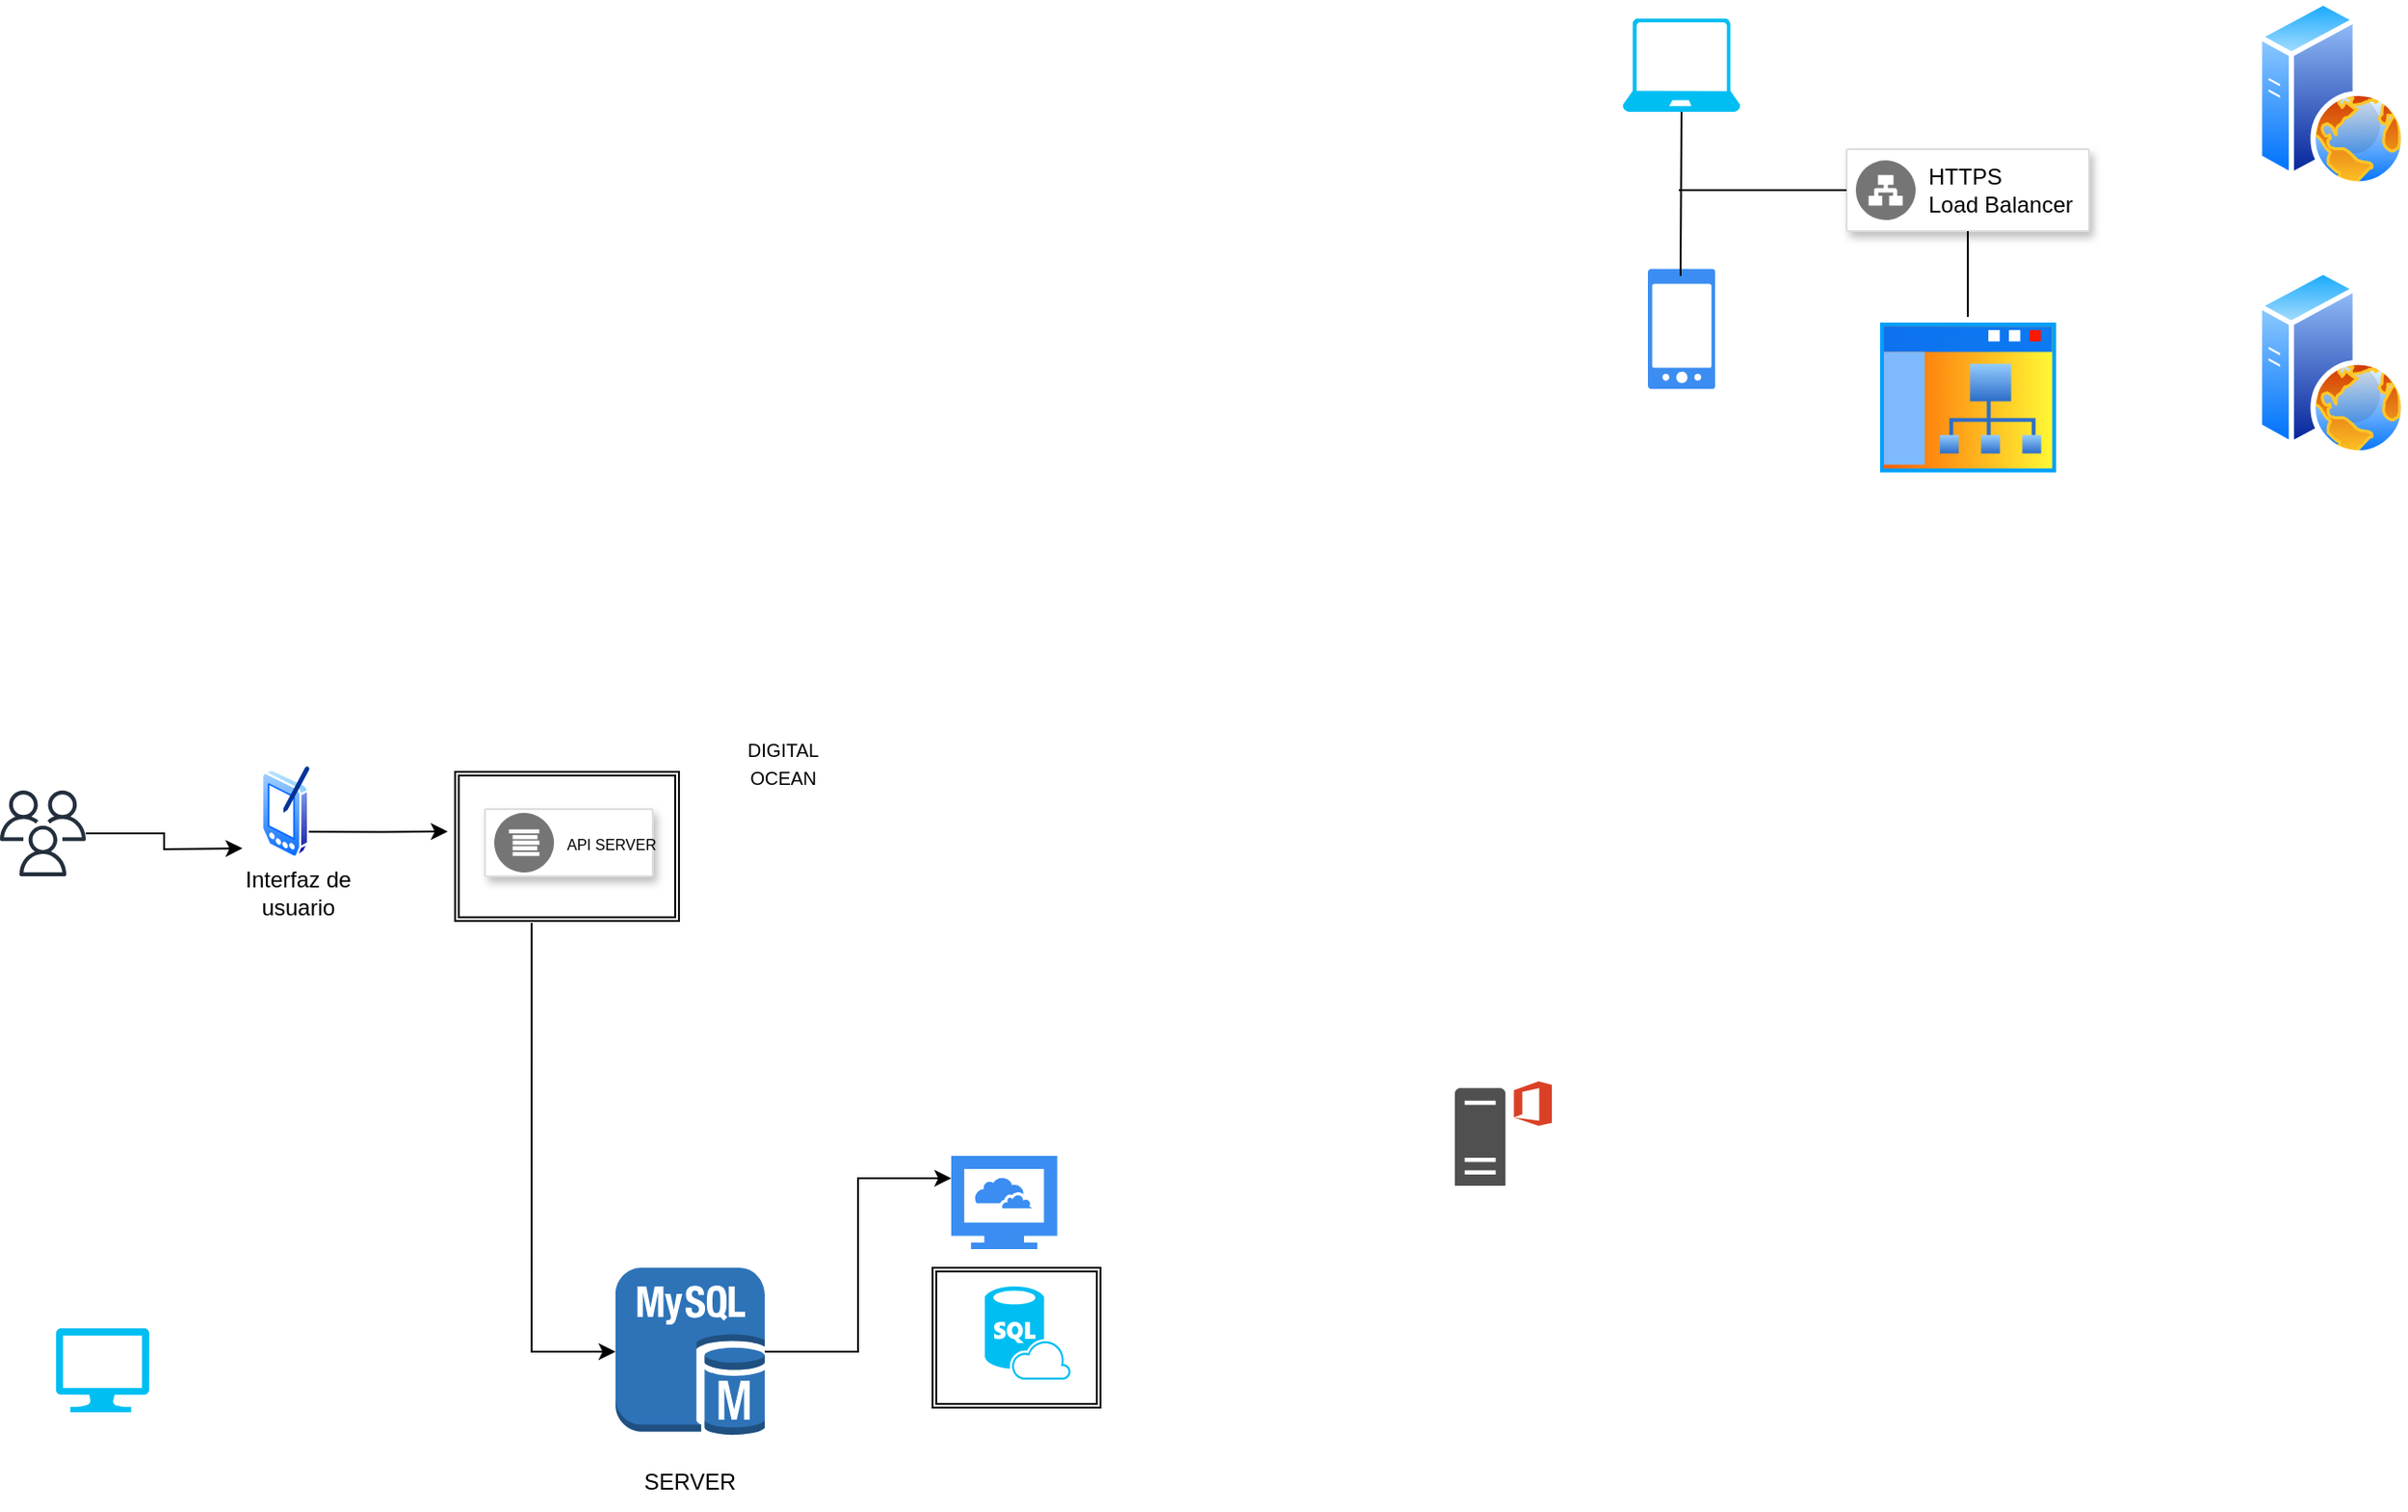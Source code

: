 <mxfile version="22.0.6" type="github">
  <diagram name="Página-1" id="PYHdCMtaZ9K6iWC_R7Uq">
    <mxGraphModel dx="1120" dy="470" grid="1" gridSize="10" guides="1" tooltips="1" connect="1" arrows="1" fold="1" page="1" pageScale="1" pageWidth="827" pageHeight="1169" math="0" shadow="0">
      <root>
        <mxCell id="0" />
        <mxCell id="1" parent="0" />
        <mxCell id="VWmujf-tKI-zSH2csgcB-4" value="" style="sketch=0;outlineConnect=0;fontColor=#232F3E;gradientColor=none;fillColor=#232F3D;strokeColor=none;dashed=0;verticalLabelPosition=bottom;verticalAlign=top;align=center;html=1;fontSize=12;fontStyle=0;aspect=fixed;pointerEvents=1;shape=mxgraph.aws4.users;" parent="1" vertex="1">
          <mxGeometry x="20" y="444" width="46" height="46" as="geometry" />
        </mxCell>
        <mxCell id="VWmujf-tKI-zSH2csgcB-7" value="Interfaz de usuario" style="text;html=1;strokeColor=none;fillColor=none;align=center;verticalAlign=middle;whiteSpace=wrap;rounded=0;" parent="1" vertex="1">
          <mxGeometry x="150" y="484" width="60" height="30" as="geometry" />
        </mxCell>
        <mxCell id="VWmujf-tKI-zSH2csgcB-8" value="" style="sketch=0;pointerEvents=1;shadow=0;dashed=0;html=1;strokeColor=none;fillColor=#505050;labelPosition=center;verticalLabelPosition=bottom;verticalAlign=top;outlineConnect=0;align=center;shape=mxgraph.office.servers.office_web_apps_server;" parent="1" vertex="1">
          <mxGeometry x="800" y="600" width="52" height="56" as="geometry" />
        </mxCell>
        <mxCell id="VWmujf-tKI-zSH2csgcB-13" value="&lt;font style=&quot;font-size: 10px;&quot;&gt;DIGITAL OCEAN&lt;/font&gt;" style="text;html=1;strokeColor=none;fillColor=none;align=center;verticalAlign=middle;whiteSpace=wrap;rounded=0;" parent="1" vertex="1">
          <mxGeometry x="410" y="414" width="60" height="30" as="geometry" />
        </mxCell>
        <mxCell id="VWmujf-tKI-zSH2csgcB-16" value="" style="shape=image;html=1;verticalAlign=top;verticalLabelPosition=bottom;labelBackgroundColor=#ffffff;imageAspect=0;aspect=fixed;image=https://cdn2.iconfinder.com/data/icons/css-vol-1/24/digitalocean-128.png;fillColor=#3333FF;" parent="1" vertex="1">
          <mxGeometry x="370" y="394" width="50" height="50" as="geometry" />
        </mxCell>
        <mxCell id="VWmujf-tKI-zSH2csgcB-19" value="" style="image;aspect=fixed;perimeter=ellipsePerimeter;html=1;align=center;shadow=0;dashed=0;spacingTop=3;image=img/lib/active_directory/pda.svg;" parent="1" vertex="1">
          <mxGeometry x="160" y="430" width="27" height="50" as="geometry" />
        </mxCell>
        <mxCell id="gVTh78AQYbCyY5CRqsvb-1" value="" style="sketch=0;html=1;aspect=fixed;strokeColor=none;shadow=0;fillColor=#3B8DF1;verticalAlign=top;labelPosition=center;verticalLabelPosition=bottom;shape=mxgraph.gcp2.phone_android" parent="1" vertex="1">
          <mxGeometry x="903.5" y="164.29" width="36" height="64.29" as="geometry" />
        </mxCell>
        <mxCell id="VWmujf-tKI-zSH2csgcB-20" value="" style="strokeColor=#dddddd;shadow=1;strokeWidth=1;rounded=1;absoluteArcSize=1;arcSize=2;" parent="1" vertex="1">
          <mxGeometry x="280" y="454" width="90" height="36" as="geometry" />
        </mxCell>
        <mxCell id="VWmujf-tKI-zSH2csgcB-21" value="&lt;font style=&quot;font-size: 8px;&quot;&gt;API SERVER&lt;/font&gt;" style="sketch=0;dashed=0;connectable=0;html=1;fillColor=#757575;strokeColor=none;shape=mxgraph.gcp2.logs_api;part=1;labelPosition=right;verticalLabelPosition=middle;align=left;verticalAlign=middle;spacingLeft=5;fontSize=12;" parent="VWmujf-tKI-zSH2csgcB-20" vertex="1">
          <mxGeometry y="0.5" width="32" height="32" relative="1" as="geometry">
            <mxPoint x="5" y="-16" as="offset" />
          </mxGeometry>
        </mxCell>
        <mxCell id="gVTh78AQYbCyY5CRqsvb-2" value="" style="verticalLabelPosition=bottom;html=1;verticalAlign=top;align=center;strokeColor=none;fillColor=#00BEF2;shape=mxgraph.azure.laptop;pointerEvents=1;" parent="1" vertex="1">
          <mxGeometry x="890" y="30" width="63" height="50" as="geometry" />
        </mxCell>
        <mxCell id="VWmujf-tKI-zSH2csgcB-24" value="" style="shape=ext;double=1;rounded=0;whiteSpace=wrap;html=1;fillColor=none;" parent="1" vertex="1">
          <mxGeometry x="264" y="434" width="120" height="80" as="geometry" />
        </mxCell>
        <mxCell id="gVTh78AQYbCyY5CRqsvb-9" value="" style="strokeColor=#dddddd;shadow=1;strokeWidth=1;rounded=1;absoluteArcSize=1;arcSize=2;" parent="1" vertex="1">
          <mxGeometry x="1010" y="100" width="130" height="44" as="geometry" />
        </mxCell>
        <mxCell id="gVTh78AQYbCyY5CRqsvb-10" value="HTTPS&#xa;Load Balancer" style="sketch=0;dashed=0;connectable=0;html=1;fillColor=#757575;strokeColor=none;shape=mxgraph.gcp2.network_load_balancer;part=1;labelPosition=right;verticalLabelPosition=middle;align=left;verticalAlign=middle;spacingLeft=5;fontSize=12;" parent="gVTh78AQYbCyY5CRqsvb-9" vertex="1">
          <mxGeometry y="0.5" width="32" height="32" relative="1" as="geometry">
            <mxPoint x="5" y="-16" as="offset" />
          </mxGeometry>
        </mxCell>
        <mxCell id="gVTh78AQYbCyY5CRqsvb-13" value="" style="image;aspect=fixed;perimeter=ellipsePerimeter;html=1;align=center;shadow=0;dashed=0;spacingTop=3;image=img/lib/active_directory/sub_site.svg;" parent="1" vertex="1">
          <mxGeometry x="1025" y="190" width="100" height="86" as="geometry" />
        </mxCell>
        <mxCell id="VWmujf-tKI-zSH2csgcB-26" style="edgeStyle=orthogonalEdgeStyle;rounded=0;orthogonalLoop=1;jettySize=auto;html=1;exitX=1;exitY=0.75;exitDx=0;exitDy=0;entryX=-0.033;entryY=0.4;entryDx=0;entryDy=0;entryPerimeter=0;" parent="1" source="VWmujf-tKI-zSH2csgcB-19" target="VWmujf-tKI-zSH2csgcB-24" edge="1">
          <mxGeometry relative="1" as="geometry" />
        </mxCell>
        <mxCell id="gVTh78AQYbCyY5CRqsvb-14" value="" style="endArrow=none;html=1;rounded=0;entryX=0;entryY=0.5;entryDx=0;entryDy=0;" parent="1" target="gVTh78AQYbCyY5CRqsvb-9" edge="1">
          <mxGeometry width="50" height="50" relative="1" as="geometry">
            <mxPoint x="920" y="122" as="sourcePoint" />
            <mxPoint x="1050" y="370" as="targetPoint" />
          </mxGeometry>
        </mxCell>
        <mxCell id="VWmujf-tKI-zSH2csgcB-17" style="edgeStyle=orthogonalEdgeStyle;rounded=0;orthogonalLoop=1;jettySize=auto;html=1;entryX=0;entryY=0.75;entryDx=0;entryDy=0;" parent="1" source="VWmujf-tKI-zSH2csgcB-4" edge="1">
          <mxGeometry relative="1" as="geometry">
            <mxPoint x="150" y="475" as="targetPoint" />
          </mxGeometry>
        </mxCell>
        <mxCell id="gVTh78AQYbCyY5CRqsvb-15" value="" style="endArrow=none;html=1;rounded=0;entryX=0.5;entryY=1;entryDx=0;entryDy=0;entryPerimeter=0;exitX=0.486;exitY=0.058;exitDx=0;exitDy=0;exitPerimeter=0;" parent="1" source="gVTh78AQYbCyY5CRqsvb-1" target="gVTh78AQYbCyY5CRqsvb-2" edge="1">
          <mxGeometry width="50" height="50" relative="1" as="geometry">
            <mxPoint x="1000" y="420" as="sourcePoint" />
            <mxPoint x="1050" y="370" as="targetPoint" />
          </mxGeometry>
        </mxCell>
        <mxCell id="gVTh78AQYbCyY5CRqsvb-16" value="" style="endArrow=none;html=1;rounded=0;" parent="1" source="gVTh78AQYbCyY5CRqsvb-13" target="gVTh78AQYbCyY5CRqsvb-9" edge="1">
          <mxGeometry width="50" height="50" relative="1" as="geometry">
            <mxPoint x="1000" y="420" as="sourcePoint" />
            <mxPoint x="1050" y="370" as="targetPoint" />
          </mxGeometry>
        </mxCell>
        <mxCell id="gVTh78AQYbCyY5CRqsvb-17" value="" style="image;aspect=fixed;perimeter=ellipsePerimeter;html=1;align=center;shadow=0;dashed=0;spacingTop=3;image=img/lib/active_directory/web_server.svg;" parent="1" vertex="1">
          <mxGeometry x="1230" y="20" width="80" height="100" as="geometry" />
        </mxCell>
        <mxCell id="gVTh78AQYbCyY5CRqsvb-18" value="" style="image;aspect=fixed;perimeter=ellipsePerimeter;html=1;align=center;shadow=0;dashed=0;spacingTop=3;image=img/lib/active_directory/web_server.svg;" parent="1" vertex="1">
          <mxGeometry x="1230" y="164.29" width="80" height="100" as="geometry" />
        </mxCell>
        <mxCell id="PNPp258NkE-0I14bSV6u-2" value="" style="outlineConnect=0;dashed=0;verticalLabelPosition=bottom;verticalAlign=top;align=center;html=1;shape=mxgraph.aws3.mysql_db_instance;fillColor=#2E73B8;gradientColor=none;" parent="1" vertex="1">
          <mxGeometry x="350" y="700" width="80" height="90" as="geometry" />
        </mxCell>
        <mxCell id="PNPp258NkE-0I14bSV6u-3" value="" style="verticalLabelPosition=bottom;html=1;verticalAlign=top;align=center;strokeColor=none;fillColor=#00BEF2;shape=mxgraph.azure.sql_database_sql_azure;" parent="1" vertex="1">
          <mxGeometry x="548" y="710" width="46" height="50" as="geometry" />
        </mxCell>
        <mxCell id="PNPp258NkE-0I14bSV6u-4" value="" style="sketch=0;html=1;aspect=fixed;strokeColor=none;shadow=0;fillColor=#3B8DF1;verticalAlign=top;labelPosition=center;verticalLabelPosition=bottom;shape=mxgraph.gcp2.cloud_computer" parent="1" vertex="1">
          <mxGeometry x="530" y="640" width="56.82" height="50" as="geometry" />
        </mxCell>
        <mxCell id="PNPp258NkE-0I14bSV6u-5" value="" style="shape=ext;double=1;rounded=0;whiteSpace=wrap;html=1;fillColor=none;" parent="1" vertex="1">
          <mxGeometry x="520" y="700" width="90" height="75" as="geometry" />
        </mxCell>
        <mxCell id="PNPp258NkE-0I14bSV6u-7" style="edgeStyle=orthogonalEdgeStyle;rounded=0;orthogonalLoop=1;jettySize=auto;html=1;entryX=0;entryY=0.24;entryDx=0;entryDy=0;entryPerimeter=0;" parent="1" source="PNPp258NkE-0I14bSV6u-2" target="PNPp258NkE-0I14bSV6u-4" edge="1">
          <mxGeometry relative="1" as="geometry" />
        </mxCell>
        <mxCell id="PNPp258NkE-0I14bSV6u-8" value="SERVER" style="text;html=1;strokeColor=none;fillColor=none;align=center;verticalAlign=middle;whiteSpace=wrap;rounded=0;" parent="1" vertex="1">
          <mxGeometry x="360" y="800" width="60" height="30" as="geometry" />
        </mxCell>
        <mxCell id="u9EeXodBYB1JETkUCgQ6-1" value="" style="verticalLabelPosition=bottom;html=1;verticalAlign=top;align=center;strokeColor=none;fillColor=#00BEF2;shape=mxgraph.azure.computer;pointerEvents=1;" parent="1" vertex="1">
          <mxGeometry x="50" y="732.5" width="50" height="45" as="geometry" />
        </mxCell>
        <mxCell id="u9EeXodBYB1JETkUCgQ6-2" style="edgeStyle=orthogonalEdgeStyle;rounded=0;orthogonalLoop=1;jettySize=auto;html=1;entryX=0;entryY=0.5;entryDx=0;entryDy=0;entryPerimeter=0;exitX=0.342;exitY=1.013;exitDx=0;exitDy=0;exitPerimeter=0;" parent="1" source="VWmujf-tKI-zSH2csgcB-24" target="PNPp258NkE-0I14bSV6u-2" edge="1">
          <mxGeometry relative="1" as="geometry">
            <mxPoint x="270" y="745" as="sourcePoint" />
          </mxGeometry>
        </mxCell>
      </root>
    </mxGraphModel>
  </diagram>
</mxfile>
